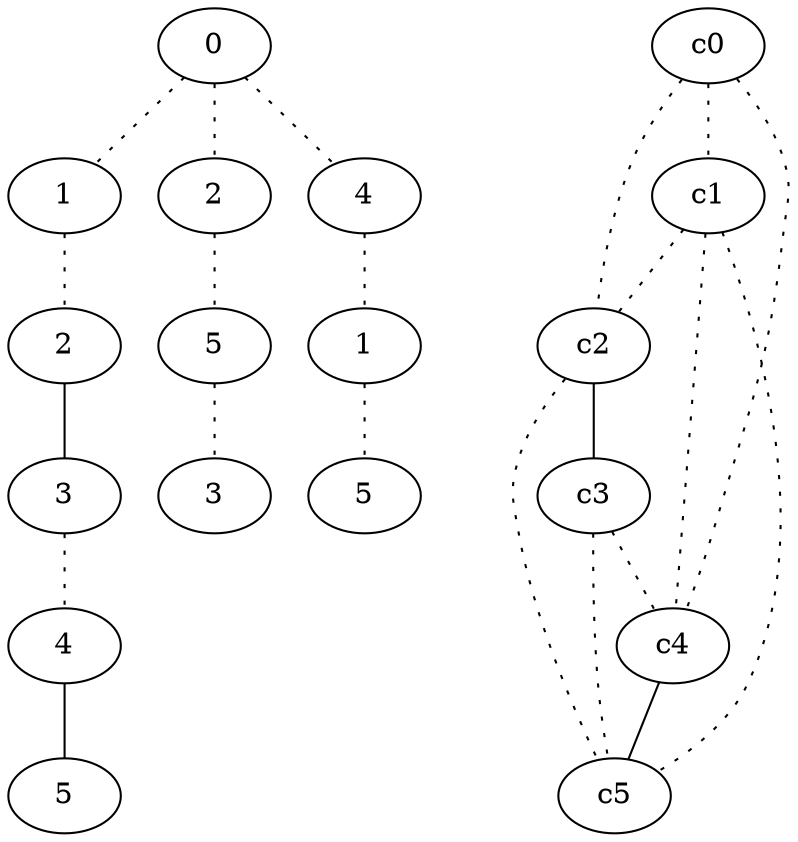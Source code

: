 graph {
a0[label=0];
a1[label=1];
a2[label=2];
a3[label=3];
a4[label=4];
a5[label=5];
a6[label=2];
a7[label=5];
a8[label=3];
a9[label=4];
a10[label=1];
a11[label=5];
a0 -- a1 [style=dotted];
a0 -- a6 [style=dotted];
a0 -- a9 [style=dotted];
a1 -- a2 [style=dotted];
a2 -- a3;
a3 -- a4 [style=dotted];
a4 -- a5;
a6 -- a7 [style=dotted];
a7 -- a8 [style=dotted];
a9 -- a10 [style=dotted];
a10 -- a11 [style=dotted];
c0 -- c1 [style=dotted];
c0 -- c2 [style=dotted];
c0 -- c4 [style=dotted];
c1 -- c2 [style=dotted];
c1 -- c4 [style=dotted];
c1 -- c5 [style=dotted];
c2 -- c3;
c2 -- c5 [style=dotted];
c3 -- c4 [style=dotted];
c3 -- c5 [style=dotted];
c4 -- c5;
}
